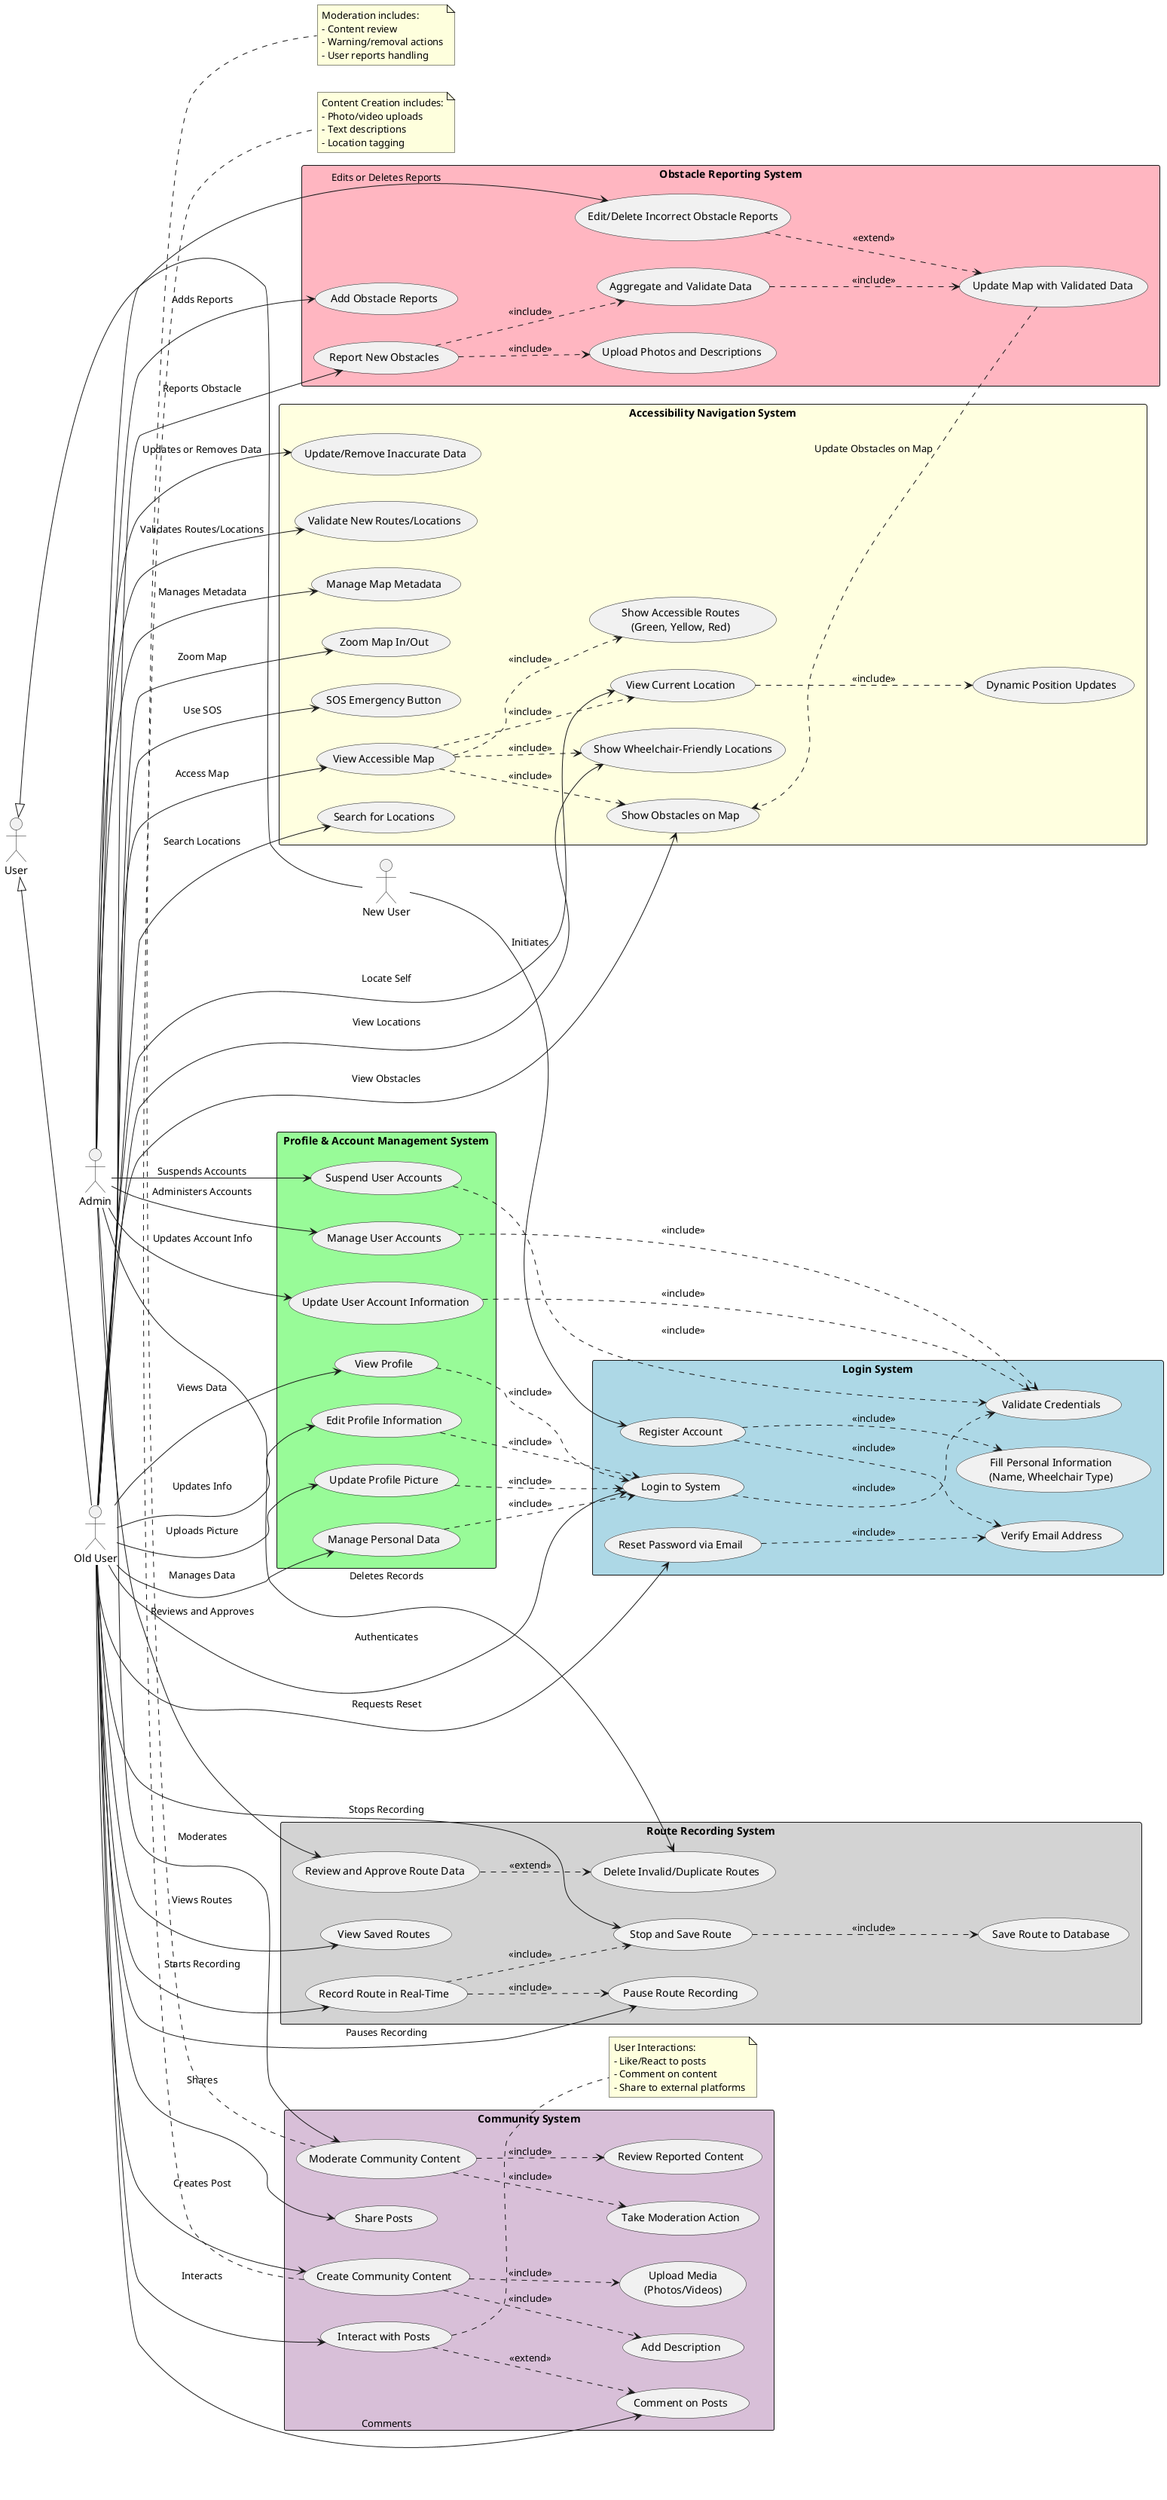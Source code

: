 @startuml
left to right direction
skinparam packageStyle rectangle

' Actor definitions
actor "Admin" as admin
actor "User" as user
actor "New User" as newuser
actor "Old User" as olduser

' Inheritance relationships
user <|-- newuser
user <|-- olduser

rectangle "Login System" #LightBlue {
    usecase "Register Account" as UC1
    usecase "Fill Personal Information\n(Name, Wheelchair Type)" as UC2
    usecase "Verify Email Address" as UC3
    usecase "Login to System" as UC4
    usecase "Reset Password via Email" as UC5
    usecase "Validate Credentials" as UC6

    ' Login system relationships
    newuser --> UC1 : "Initiates"
    olduser --> UC4 : "Authenticates"
    olduser --> UC5 : "Requests Reset"
    
    UC1 ..> UC2 : <<include>>
    UC1 ..> UC3 : <<include>>
    UC4 ..> UC6 : <<include>>
    UC5 ..> UC3 : <<include>>
}

rectangle "Profile & Account Management System" #PaleGreen {
    usecase "Edit Profile Information" as UC7
    usecase "Update Profile Picture" as UC8
    usecase "Manage Personal Data" as UC9
    usecase "View Profile" as UC10
    usecase "Manage User Accounts" as UC11
    usecase "Update User Account Information" as UC11_1
    usecase "Suspend User Accounts" as UC11_2

    ' Profile system relationships
    olduser --> UC7 : "Updates Info"
    olduser --> UC8 : "Uploads Picture"
    olduser --> UC9 : "Manages Data"
    olduser --> UC10 : "Views Data"
    admin --> UC11 : "Administers Accounts"
    admin --> UC11_1 : "Updates Account Info"
    admin --> UC11_2 : "Suspends Accounts"

    ' All profile actions require login
    UC7 ..> UC4 : <<include>>
    UC8 ..> UC4 : <<include>>
    UC9 ..> UC4 : <<include>>
    UC10 ..> UC4 : <<include>>
    UC11 ..> UC6 : <<include>>
    UC11_1 ..> UC6 : <<include>>
    UC11_2 ..> UC6 : <<include>>
}

rectangle "Accessibility Navigation System" #LightYellow {
    usecase "View Accessible Map" as UC12
    usecase "Search for Locations" as UC13
    usecase "Show Accessible Routes\n(Green, Yellow, Red)" as UC14
    usecase "Show Wheelchair-Friendly Locations" as UC15
    usecase "Show Obstacles on Map" as UC16
    usecase "View Current Location" as UC17
    usecase "Dynamic Position Updates" as UC18
    usecase "Zoom Map In/Out" as UC19
    usecase "SOS Emergency Button" as UC20

    ' Admin-specific actions
    usecase "Update/Remove Inaccurate Data" as UC21_1
    usecase "Validate New Routes/Locations" as UC21_2
    usecase "Manage Map Metadata" as UC21_3

    ' Accessibility navigation relationships
    olduser --> UC12 : "Access Map"
    olduser --> UC13 : "Search Locations"
    olduser --> UC15 : "View Locations"
    olduser --> UC16 : "View Obstacles"
    olduser --> UC17 : "Locate Self"
    olduser --> UC19 : "Zoom Map"
    olduser --> UC20 : "Use SOS"

    admin --> UC21_1 : "Updates or Removes Data"
    admin --> UC21_2 : "Validates Routes/Locations"
    admin --> UC21_3 : "Manages Metadata"

    UC12 ..> UC14 : <<include>>
    UC12 ..> UC15 : <<include>>
    UC12 ..> UC16 : <<include>>
    UC12 ..> UC17 : <<include>>
    UC17 ..> UC18 : <<include>>
}


rectangle "Route Recording System" #LightGray {
    usecase "Record Route in Real-Time" as UC21
    usecase "Pause Route Recording" as UC22
    usecase "Stop and Save Route" as UC23
    usecase "Save Route to Database" as UC24
    usecase "View Saved Routes" as UC29
    usecase "Review and Approve Route Data" as UC29_1
    usecase "Delete Invalid/Duplicate Routes" as UC29_2

    ' Route recording relationships
    olduser --> UC21 : "Starts Recording"
    olduser --> UC22 : "Pauses Recording"
    olduser --> UC23 : "Stops Recording"
    olduser --> UC29 : "Views Routes"
    admin --> UC29_1 : "Reviews and Approves"
    admin --> UC29_2 : "Deletes Records"
    
    ' Define relationship between review and delete
    UC29_1 ..> UC29_2 : <<extend>>

    UC23 ..> UC24 : <<include>>
    UC21 ..> UC22 : <<include>>
    UC21 ..> UC23 : <<include>>
}



rectangle "Obstacle Reporting System" #LightPink {
    usecase "Report New Obstacles" as UC25
    usecase "Upload Photos and Descriptions" as UC26
    usecase "Aggregate and Validate Data" as UC27
    usecase "Update Map with Validated Data" as UC28
    usecase "Add Obstacle Reports" as UC28_1
    usecase "Edit/Delete Incorrect Obstacle Reports" as UC28_2

    ' Obstacle reporting relationships
    olduser --> UC25 : "Reports Obstacle"
    admin --> UC28_1 : "Adds Reports"
    admin --> UC28_2 : "Edits or Deletes Reports"
    UC25 ..> UC26 : <<include>>
    UC25 ..> UC27 : <<include>>
    UC27 ..> UC28 : <<include>>
    UC28_2 ..> UC28 : <<extend>>
    UC28 ..> UC16 : "Update Obstacles on Map"
}


rectangle "Community System" #Thistle {
    ' Main content creation
    usecase "Create Community Content" as UC30
    usecase "Upload Media\n(Photos/Videos)" as UC30_1
    usecase "Add Description" as UC30_2
    
    ' User interactions
    usecase "Interact with Posts" as UC31
    usecase "Comment on Posts" as UC32
    usecase "Share Posts" as UC33
    
    ' Admin features
    usecase "Moderate Community Content" as UC34
    usecase "Review Reported Content" as UC34_1
    usecase "Take Moderation Action" as UC34_2

    ' Content creation relationships
    olduser --> UC30 : "Creates Post"
    UC30 ..> UC30_1 : <<include>>
    UC30 ..> UC30_2 : <<include>>
    
    ' User interaction relationships
    olduser --> UC31 : "Interacts"
    olduser --> UC32 : "Comments"
    olduser --> UC33 : "Shares"
    UC31 ..> UC32 : <<extend>>
    
    ' Moderation relationships
    admin --> UC34 : "Moderates"
    UC34 ..> UC34_1 : <<include>>
    UC34 ..> UC34_2 : <<include>>
}

note bottom of UC30
  Content Creation includes:
  - Photo/video uploads
  - Text descriptions
  - Location tagging
end note

note right of UC31
  User Interactions:
  - Like/React to posts
  - Comment on content
  - Share to external platforms
end note

note bottom of UC34
  Moderation includes:
  - Content review
  - Warning/removal actions
  - User reports handling
end note

@enduml
